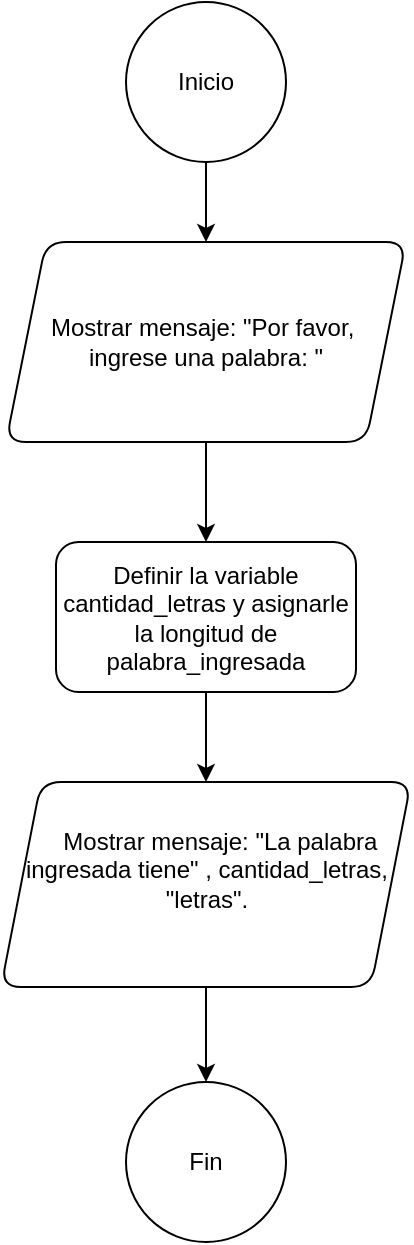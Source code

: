 <mxfile version="25.0.1">
  <diagram name="Página-1" id="JJ_f0pKxYq7e6YW8xC4n">
    <mxGraphModel dx="1434" dy="738" grid="1" gridSize="10" guides="1" tooltips="1" connect="1" arrows="1" fold="1" page="1" pageScale="1" pageWidth="827" pageHeight="1169" math="0" shadow="0">
      <root>
        <mxCell id="0" />
        <mxCell id="1" parent="0" />
        <mxCell id="HVHrqrAjkbtWfn5iuY1D-3" value="" style="edgeStyle=orthogonalEdgeStyle;rounded=0;orthogonalLoop=1;jettySize=auto;html=1;" edge="1" parent="1" source="HVHrqrAjkbtWfn5iuY1D-1" target="HVHrqrAjkbtWfn5iuY1D-2">
          <mxGeometry relative="1" as="geometry" />
        </mxCell>
        <mxCell id="HVHrqrAjkbtWfn5iuY1D-1" value="Inicio" style="ellipse;whiteSpace=wrap;html=1;aspect=fixed;" vertex="1" parent="1">
          <mxGeometry x="360" y="180" width="80" height="80" as="geometry" />
        </mxCell>
        <mxCell id="HVHrqrAjkbtWfn5iuY1D-6" value="" style="edgeStyle=orthogonalEdgeStyle;rounded=0;orthogonalLoop=1;jettySize=auto;html=1;" edge="1" parent="1" source="HVHrqrAjkbtWfn5iuY1D-2" target="HVHrqrAjkbtWfn5iuY1D-5">
          <mxGeometry relative="1" as="geometry" />
        </mxCell>
        <mxCell id="HVHrqrAjkbtWfn5iuY1D-2" value="Mostrar mensaje: &quot;Por favor,&amp;nbsp;&lt;div&gt;ingrese una palabra: &quot;&lt;/div&gt;" style="shape=parallelogram;perimeter=parallelogramPerimeter;whiteSpace=wrap;html=1;fixedSize=1;rounded=1;" vertex="1" parent="1">
          <mxGeometry x="300" y="300" width="200" height="100" as="geometry" />
        </mxCell>
        <mxCell id="HVHrqrAjkbtWfn5iuY1D-8" value="" style="edgeStyle=orthogonalEdgeStyle;rounded=0;orthogonalLoop=1;jettySize=auto;html=1;" edge="1" parent="1" source="HVHrqrAjkbtWfn5iuY1D-5" target="HVHrqrAjkbtWfn5iuY1D-7">
          <mxGeometry relative="1" as="geometry" />
        </mxCell>
        <mxCell id="HVHrqrAjkbtWfn5iuY1D-5" value="Definir la variable cantidad_letras y asignarle la longitud de palabra_ingresada" style="rounded=1;whiteSpace=wrap;html=1;" vertex="1" parent="1">
          <mxGeometry x="325" y="450" width="150" height="75" as="geometry" />
        </mxCell>
        <mxCell id="HVHrqrAjkbtWfn5iuY1D-10" value="" style="edgeStyle=orthogonalEdgeStyle;rounded=0;orthogonalLoop=1;jettySize=auto;html=1;" edge="1" parent="1" source="HVHrqrAjkbtWfn5iuY1D-7" target="HVHrqrAjkbtWfn5iuY1D-9">
          <mxGeometry relative="1" as="geometry" />
        </mxCell>
        <mxCell id="HVHrqrAjkbtWfn5iuY1D-7" value="&lt;div&gt;&amp;nbsp; &amp;nbsp; Mostrar mensaje: &quot;La palabra ingresada tiene&quot; , cantidad_letras, &quot;letras&quot;.&lt;/div&gt;&lt;div&gt;&lt;br&gt;&lt;/div&gt;" style="shape=parallelogram;perimeter=parallelogramPerimeter;whiteSpace=wrap;html=1;fixedSize=1;rounded=1;" vertex="1" parent="1">
          <mxGeometry x="297.5" y="570" width="205" height="102.5" as="geometry" />
        </mxCell>
        <mxCell id="HVHrqrAjkbtWfn5iuY1D-9" value="Fin" style="ellipse;whiteSpace=wrap;html=1;rounded=1;" vertex="1" parent="1">
          <mxGeometry x="360" y="720" width="80" height="80" as="geometry" />
        </mxCell>
      </root>
    </mxGraphModel>
  </diagram>
</mxfile>
